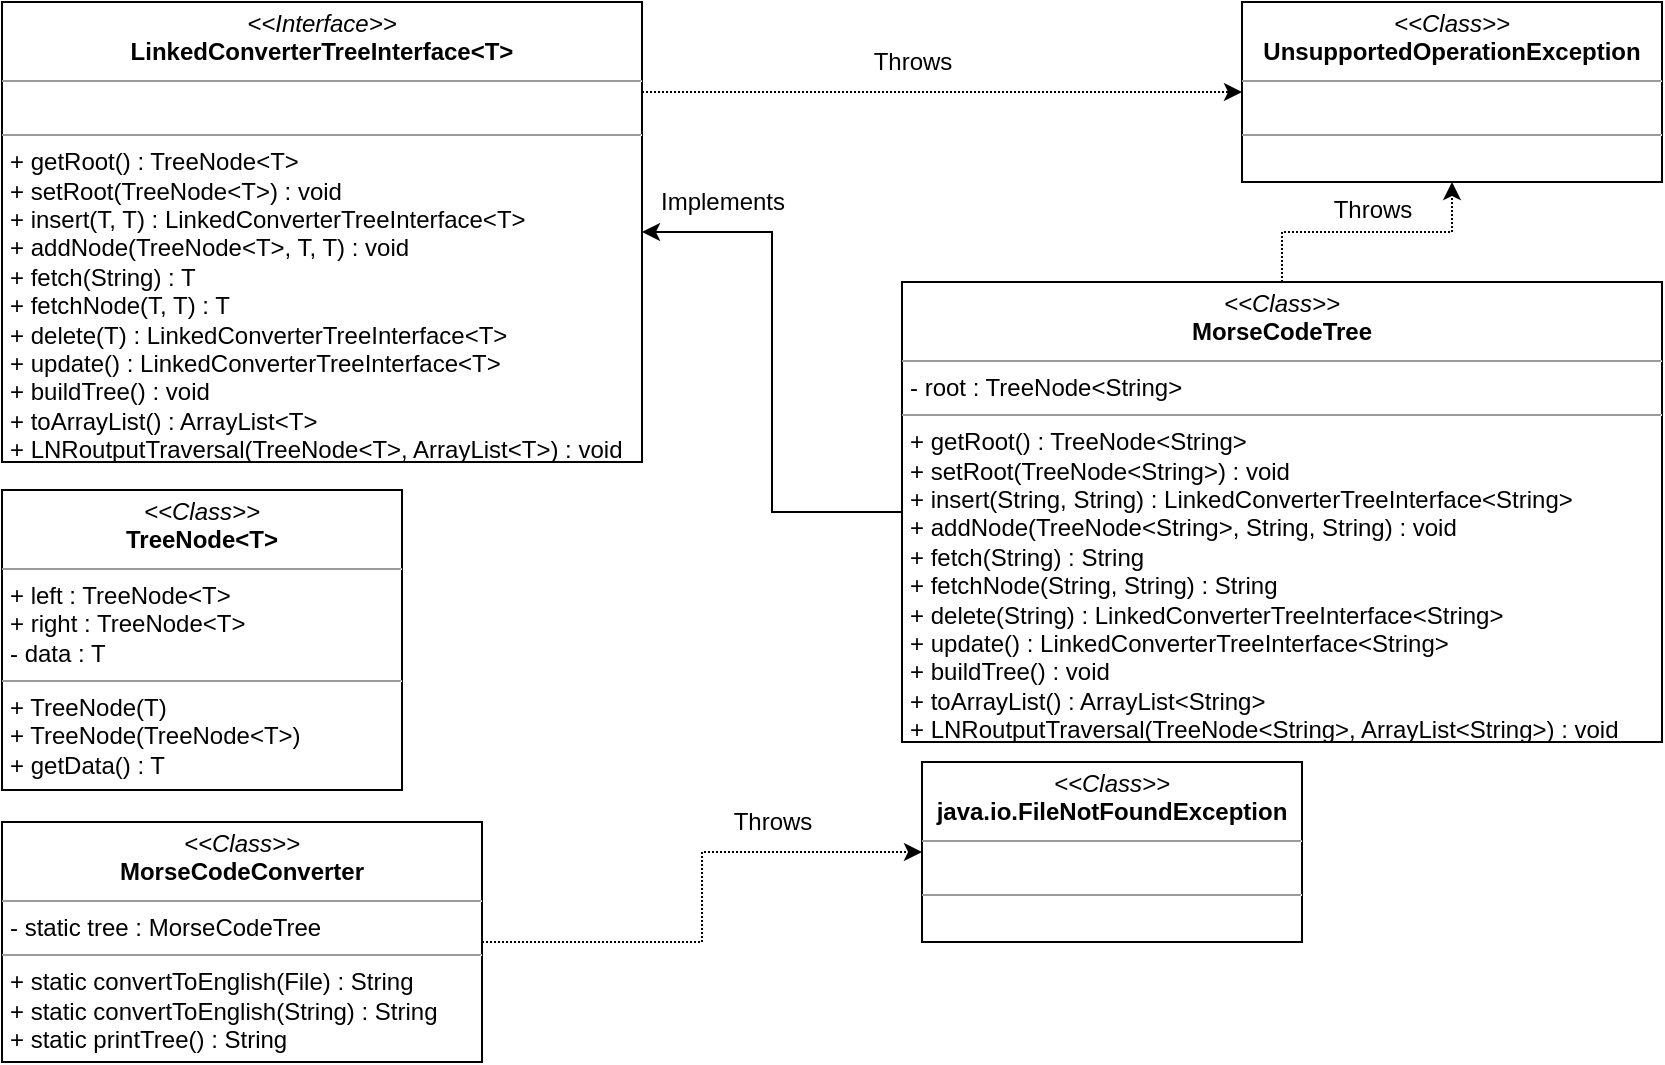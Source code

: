 <mxfile version="13.7.9" type="device"><diagram id="PYdGDLOrqA3R5R37DCUY" name="Page-1"><mxGraphModel dx="737" dy="852" grid="1" gridSize="10" guides="1" tooltips="1" connect="1" arrows="1" fold="1" page="1" pageScale="1" pageWidth="850" pageHeight="1100" math="0" shadow="0"><root><mxCell id="0"/><mxCell id="1" parent="0"/><mxCell id="NakICWfMClTKzfB24jKJ-8" style="edgeStyle=orthogonalEdgeStyle;rounded=0;orthogonalLoop=1;jettySize=auto;html=1;entryX=0;entryY=0.5;entryDx=0;entryDy=0;dashed=1;dashPattern=1 1;" edge="1" parent="1" source="NakICWfMClTKzfB24jKJ-1" target="NakICWfMClTKzfB24jKJ-2"><mxGeometry relative="1" as="geometry"><Array as="points"><mxPoint x="450" y="55"/><mxPoint x="450" y="55"/></Array></mxGeometry></mxCell><mxCell id="NakICWfMClTKzfB24jKJ-1" value="&lt;p style=&quot;margin: 0px ; margin-top: 4px ; text-align: center&quot;&gt;&lt;i&gt;&amp;lt;&amp;lt;Interface&amp;gt;&amp;gt;&lt;/i&gt;&lt;br&gt;&lt;b&gt;LinkedConverterTreeInterface&amp;lt;T&amp;gt;&lt;/b&gt;&lt;/p&gt;&lt;hr size=&quot;1&quot;&gt;&lt;p style=&quot;margin: 0px ; margin-left: 4px&quot;&gt;&lt;br&gt;&lt;/p&gt;&lt;hr size=&quot;1&quot;&gt;&lt;p style=&quot;margin: 0px ; margin-left: 4px&quot;&gt;+ getRoot() : TreeNode&amp;lt;T&amp;gt;&lt;/p&gt;&lt;p style=&quot;margin: 0px ; margin-left: 4px&quot;&gt;+ setRoot(TreeNode&amp;lt;T&amp;gt;) : void&lt;/p&gt;&lt;p style=&quot;margin: 0px ; margin-left: 4px&quot;&gt;+ insert(T, T) : LinkedConverterTreeInterface&amp;lt;T&amp;gt;&lt;/p&gt;&lt;p style=&quot;margin: 0px ; margin-left: 4px&quot;&gt;+ addNode(TreeNode&amp;lt;T&amp;gt;, T, T) : void&lt;/p&gt;&lt;p style=&quot;margin: 0px ; margin-left: 4px&quot;&gt;+ fetch(String) : T&lt;/p&gt;&lt;p style=&quot;margin: 0px ; margin-left: 4px&quot;&gt;+ fetchNode(T, T) : T&lt;/p&gt;&lt;p style=&quot;margin: 0px ; margin-left: 4px&quot;&gt;+ delete(T) : LinkedConverterTreeInterface&amp;lt;T&amp;gt;&lt;/p&gt;&lt;p style=&quot;margin: 0px ; margin-left: 4px&quot;&gt;+ update() : LinkedConverterTreeInterface&amp;lt;T&amp;gt;&lt;/p&gt;&lt;p style=&quot;margin: 0px ; margin-left: 4px&quot;&gt;+ buildTree() : void&lt;/p&gt;&lt;p style=&quot;margin: 0px ; margin-left: 4px&quot;&gt;+ toArrayList() : ArrayList&amp;lt;T&amp;gt;&lt;/p&gt;&lt;p style=&quot;margin: 0px ; margin-left: 4px&quot;&gt;&lt;span&gt;+ LNRoutputTraversal(TreeNode&amp;lt;T&amp;gt;, ArrayList&amp;lt;T&amp;gt;) : void&lt;/span&gt;&lt;/p&gt;" style="verticalAlign=top;align=left;overflow=fill;fontSize=12;fontFamily=Helvetica;html=1;" vertex="1" parent="1"><mxGeometry x="10" y="10" width="320" height="230" as="geometry"/></mxCell><mxCell id="NakICWfMClTKzfB24jKJ-2" value="&lt;p style=&quot;margin: 0px ; margin-top: 4px ; text-align: center&quot;&gt;&lt;i&gt;&amp;lt;&amp;lt;Class&amp;gt;&amp;gt;&lt;/i&gt;&lt;br&gt;&lt;b&gt;UnsupportedOperationException&lt;/b&gt;&lt;/p&gt;&lt;hr size=&quot;1&quot;&gt;&lt;p style=&quot;margin: 0px ; margin-left: 4px&quot;&gt;&lt;br&gt;&lt;/p&gt;&lt;hr size=&quot;1&quot;&gt;&lt;p style=&quot;margin: 0px ; margin-left: 4px&quot;&gt;&lt;br&gt;&lt;/p&gt;" style="verticalAlign=top;align=left;overflow=fill;fontSize=12;fontFamily=Helvetica;html=1;" vertex="1" parent="1"><mxGeometry x="630" y="10" width="210" height="90" as="geometry"/></mxCell><mxCell id="NakICWfMClTKzfB24jKJ-3" value="&lt;p style=&quot;margin: 0px ; margin-top: 4px ; text-align: center&quot;&gt;&lt;i&gt;&amp;lt;&amp;lt;Class&amp;gt;&amp;gt;&lt;/i&gt;&lt;br&gt;&lt;b&gt;TreeNode&amp;lt;T&amp;gt;&lt;/b&gt;&lt;/p&gt;&lt;hr size=&quot;1&quot;&gt;&lt;p style=&quot;margin: 0px ; margin-left: 4px&quot;&gt;+ left : TreeNode&amp;lt;T&amp;gt;&lt;br&gt;&lt;/p&gt;&lt;p style=&quot;margin: 0px ; margin-left: 4px&quot;&gt;+ right : TreeNode&amp;lt;T&amp;gt;&lt;/p&gt;&lt;p style=&quot;margin: 0px ; margin-left: 4px&quot;&gt;- data : T&lt;/p&gt;&lt;hr size=&quot;1&quot;&gt;&lt;p style=&quot;margin: 0px ; margin-left: 4px&quot;&gt;+ TreeNode(T)&lt;/p&gt;&lt;p style=&quot;margin: 0px ; margin-left: 4px&quot;&gt;+ TreeNode(TreeNode&amp;lt;T&amp;gt;)&lt;/p&gt;&lt;p style=&quot;margin: 0px ; margin-left: 4px&quot;&gt;+ getData() : T&lt;/p&gt;" style="verticalAlign=top;align=left;overflow=fill;fontSize=12;fontFamily=Helvetica;html=1;" vertex="1" parent="1"><mxGeometry x="10" y="254" width="200" height="150" as="geometry"/></mxCell><mxCell id="NakICWfMClTKzfB24jKJ-6" style="edgeStyle=orthogonalEdgeStyle;orthogonalLoop=1;jettySize=auto;html=1;entryX=0.5;entryY=1;entryDx=0;entryDy=0;rounded=0;dashed=1;dashPattern=1 1;" edge="1" parent="1" source="NakICWfMClTKzfB24jKJ-4" target="NakICWfMClTKzfB24jKJ-2"><mxGeometry relative="1" as="geometry"/></mxCell><mxCell id="NakICWfMClTKzfB24jKJ-7" style="edgeStyle=orthogonalEdgeStyle;rounded=0;orthogonalLoop=1;jettySize=auto;html=1;entryX=1;entryY=0.5;entryDx=0;entryDy=0;" edge="1" parent="1" source="NakICWfMClTKzfB24jKJ-4" target="NakICWfMClTKzfB24jKJ-1"><mxGeometry relative="1" as="geometry"/></mxCell><mxCell id="NakICWfMClTKzfB24jKJ-4" value="&lt;p style=&quot;margin: 0px ; margin-top: 4px ; text-align: center&quot;&gt;&lt;i&gt;&amp;lt;&amp;lt;Class&amp;gt;&amp;gt;&lt;/i&gt;&lt;br&gt;&lt;b&gt;MorseCodeTree&lt;/b&gt;&lt;/p&gt;&lt;hr size=&quot;1&quot;&gt;&lt;p style=&quot;margin: 0px ; margin-left: 4px&quot;&gt;- root : TreeNode&amp;lt;String&amp;gt;&lt;/p&gt;&lt;hr size=&quot;1&quot;&gt;&lt;p style=&quot;margin: 0px ; margin-left: 4px&quot;&gt;+ getRoot() : TreeNode&amp;lt;String&amp;gt;&lt;/p&gt;&lt;p style=&quot;margin: 0px ; margin-left: 4px&quot;&gt;+ setRoot(TreeNode&amp;lt;String&amp;gt;) : void&lt;/p&gt;&lt;p style=&quot;margin: 0px ; margin-left: 4px&quot;&gt;+ insert(String, String) : LinkedConverterTreeInterface&amp;lt;String&amp;gt;&lt;/p&gt;&lt;p style=&quot;margin: 0px ; margin-left: 4px&quot;&gt;+ addNode(TreeNode&amp;lt;String&amp;gt;, String, String) : void&lt;/p&gt;&lt;p style=&quot;margin: 0px ; margin-left: 4px&quot;&gt;+ fetch(String) : String&lt;/p&gt;&lt;p style=&quot;margin: 0px ; margin-left: 4px&quot;&gt;+ fetchNode(String, String) : String&lt;/p&gt;&lt;p style=&quot;margin: 0px ; margin-left: 4px&quot;&gt;+ delete(String) : LinkedConverterTreeInterface&amp;lt;String&amp;gt;&lt;/p&gt;&lt;p style=&quot;margin: 0px ; margin-left: 4px&quot;&gt;+ update() : LinkedConverterTreeInterface&amp;lt;String&amp;gt;&lt;/p&gt;&lt;p style=&quot;margin: 0px ; margin-left: 4px&quot;&gt;+ buildTree() : void&lt;/p&gt;&lt;p style=&quot;margin: 0px ; margin-left: 4px&quot;&gt;+ toArrayList() : ArrayList&amp;lt;String&amp;gt;&lt;/p&gt;&lt;p style=&quot;margin: 0px ; margin-left: 4px&quot;&gt;&lt;span&gt;+ LNRoutputTraversal(TreeNode&amp;lt;String&amp;gt;, ArrayList&amp;lt;String&amp;gt;) : void&lt;/span&gt;&lt;/p&gt;" style="verticalAlign=top;align=left;overflow=fill;fontSize=12;fontFamily=Helvetica;html=1;" vertex="1" parent="1"><mxGeometry x="460" y="150" width="380" height="230" as="geometry"/></mxCell><mxCell id="NakICWfMClTKzfB24jKJ-10" style="edgeStyle=orthogonalEdgeStyle;rounded=0;orthogonalLoop=1;jettySize=auto;html=1;entryX=0;entryY=0.5;entryDx=0;entryDy=0;dashed=1;dashPattern=1 1;" edge="1" parent="1" source="NakICWfMClTKzfB24jKJ-5" target="NakICWfMClTKzfB24jKJ-9"><mxGeometry relative="1" as="geometry"/></mxCell><mxCell id="NakICWfMClTKzfB24jKJ-5" value="&lt;p style=&quot;margin: 0px ; margin-top: 4px ; text-align: center&quot;&gt;&lt;i&gt;&amp;lt;&amp;lt;Class&amp;gt;&amp;gt;&lt;/i&gt;&lt;br&gt;&lt;b&gt;MorseCodeConverter&lt;/b&gt;&lt;/p&gt;&lt;hr size=&quot;1&quot;&gt;&lt;p style=&quot;margin: 0px ; margin-left: 4px&quot;&gt;- static tree : MorseCodeTree&lt;/p&gt;&lt;hr size=&quot;1&quot;&gt;&lt;p style=&quot;margin: 0px ; margin-left: 4px&quot;&gt;+ static convertToEnglish(File) : String&lt;br&gt;&lt;/p&gt;&lt;p style=&quot;margin: 0px ; margin-left: 4px&quot;&gt;+ static convertToEnglish(String) : String&lt;/p&gt;&lt;p style=&quot;margin: 0px ; margin-left: 4px&quot;&gt;+ static printTree() : String&lt;/p&gt;" style="verticalAlign=top;align=left;overflow=fill;fontSize=12;fontFamily=Helvetica;html=1;" vertex="1" parent="1"><mxGeometry x="10" y="420" width="240" height="120" as="geometry"/></mxCell><mxCell id="NakICWfMClTKzfB24jKJ-9" value="&lt;p style=&quot;margin: 0px ; margin-top: 4px ; text-align: center&quot;&gt;&lt;i&gt;&amp;lt;&amp;lt;Class&amp;gt;&amp;gt;&lt;/i&gt;&lt;br&gt;&lt;b&gt;java.io.FileNotFoundException&lt;/b&gt;&lt;/p&gt;&lt;hr size=&quot;1&quot;&gt;&lt;p style=&quot;margin: 0px ; margin-left: 4px&quot;&gt;&lt;br&gt;&lt;/p&gt;&lt;hr size=&quot;1&quot;&gt;&lt;p style=&quot;margin: 0px ; margin-left: 4px&quot;&gt;&lt;br&gt;&lt;/p&gt;" style="verticalAlign=top;align=left;overflow=fill;fontSize=12;fontFamily=Helvetica;html=1;" vertex="1" parent="1"><mxGeometry x="470" y="390" width="190" height="90" as="geometry"/></mxCell><mxCell id="NakICWfMClTKzfB24jKJ-11" value="Throws" style="text;html=1;align=center;verticalAlign=middle;resizable=0;points=[];autosize=1;" vertex="1" parent="1"><mxGeometry x="440" y="30" width="50" height="20" as="geometry"/></mxCell><mxCell id="NakICWfMClTKzfB24jKJ-12" value="Throws" style="text;html=1;align=center;verticalAlign=middle;resizable=0;points=[];autosize=1;" vertex="1" parent="1"><mxGeometry x="670" y="104" width="50" height="20" as="geometry"/></mxCell><mxCell id="NakICWfMClTKzfB24jKJ-13" value="Implements" style="text;html=1;align=center;verticalAlign=middle;resizable=0;points=[];autosize=1;" vertex="1" parent="1"><mxGeometry x="330" y="100" width="80" height="20" as="geometry"/></mxCell><mxCell id="NakICWfMClTKzfB24jKJ-14" value="Throws" style="text;html=1;align=center;verticalAlign=middle;resizable=0;points=[];autosize=1;" vertex="1" parent="1"><mxGeometry x="370" y="410" width="50" height="20" as="geometry"/></mxCell></root></mxGraphModel></diagram></mxfile>